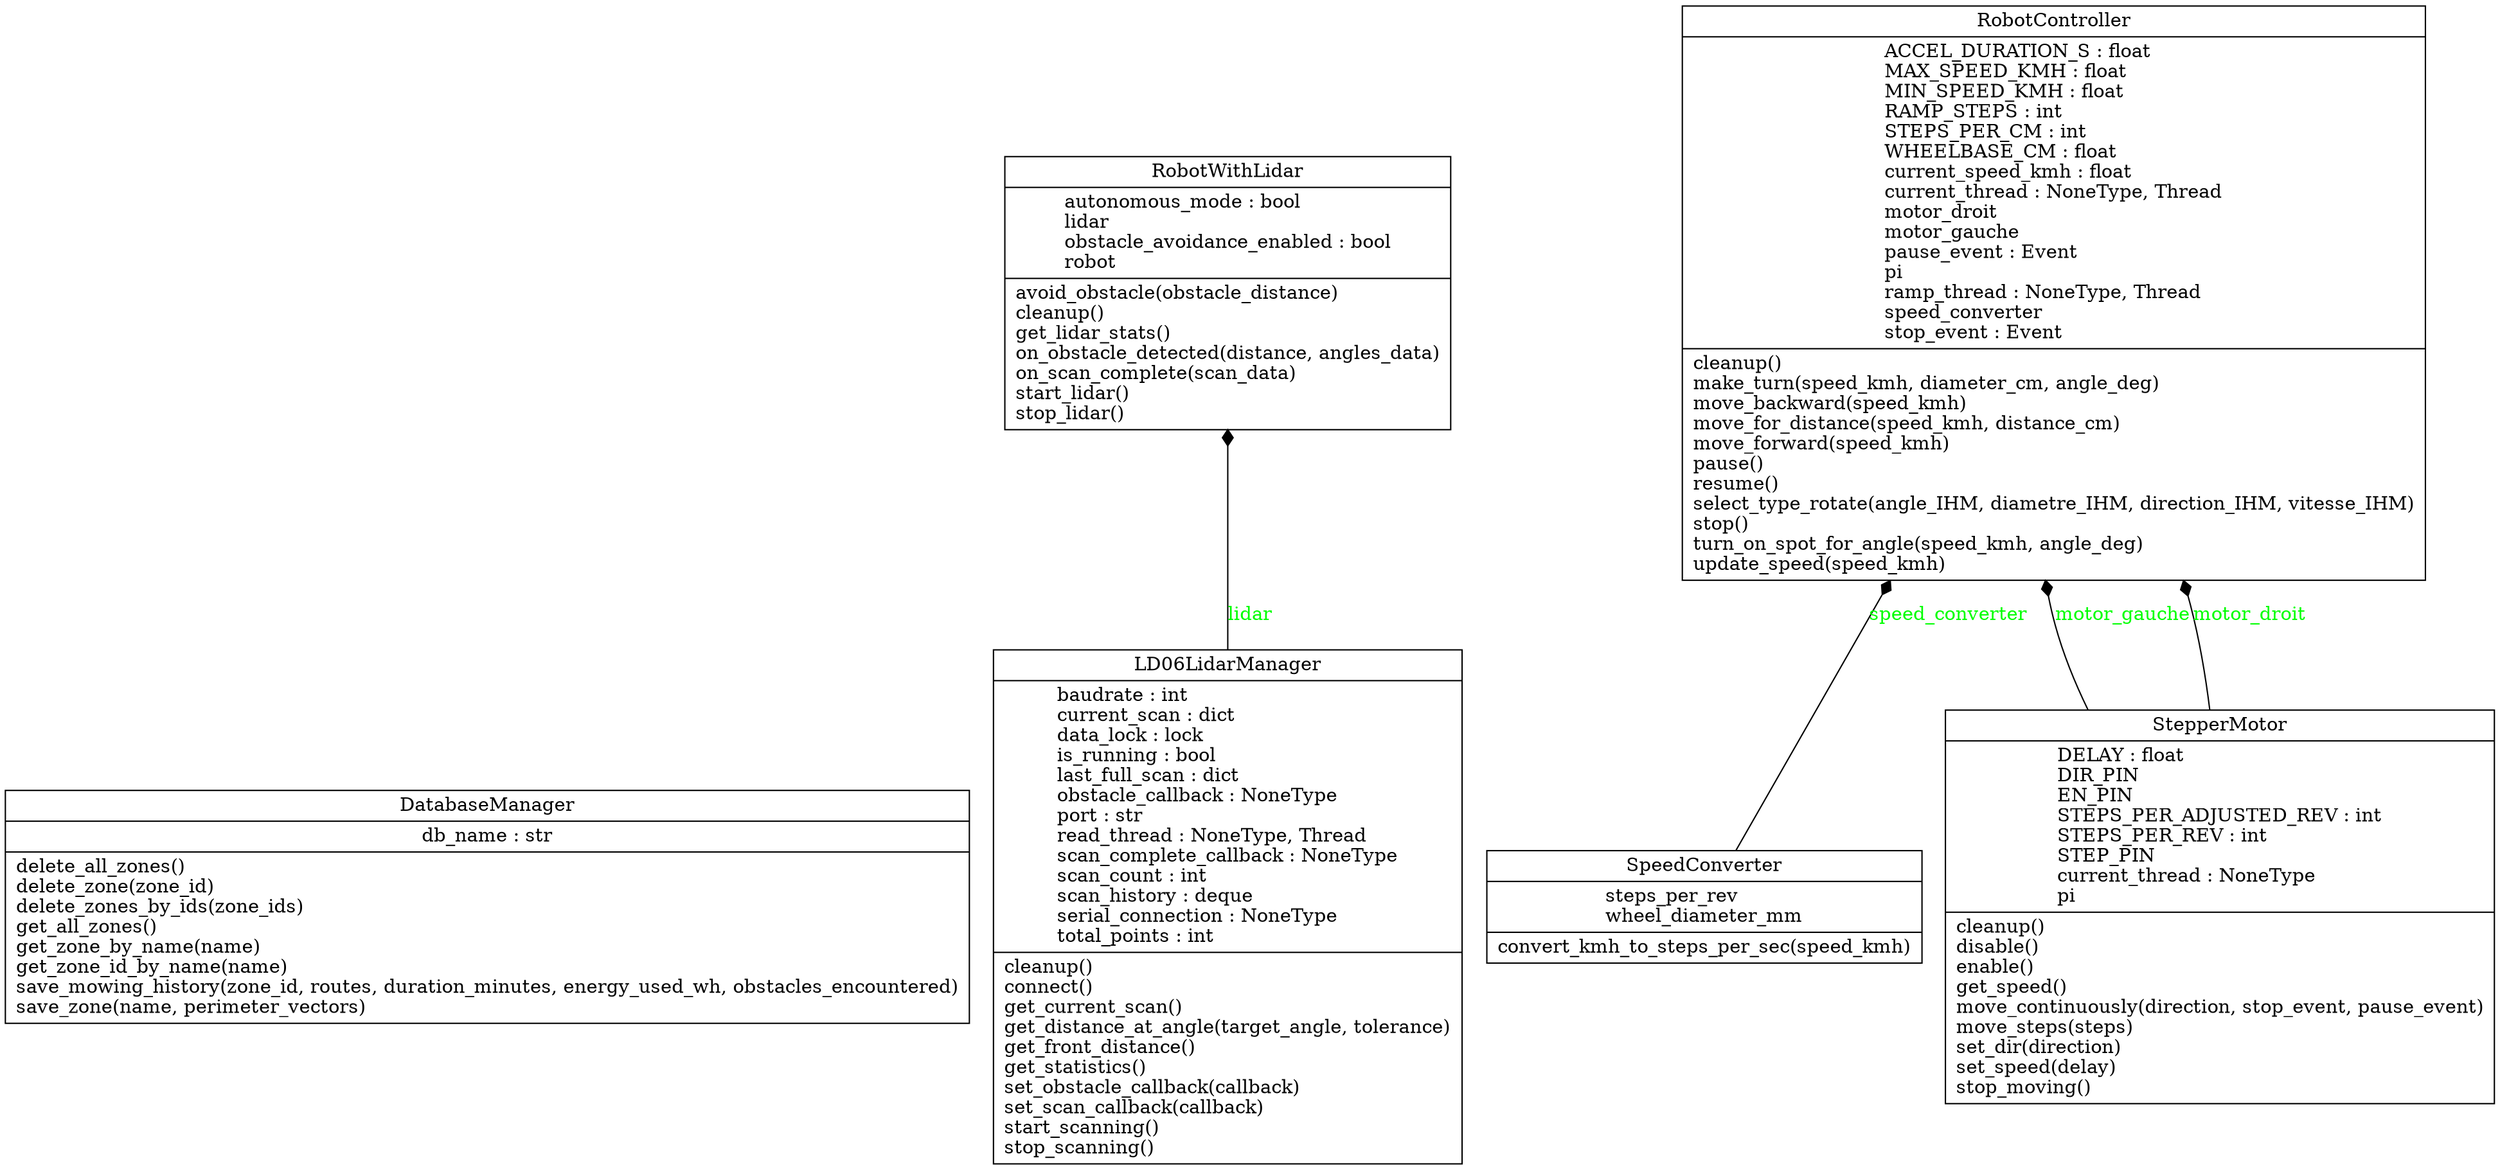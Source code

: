 digraph "classes_RobotController" {
rankdir=BT
charset="utf-8"
"database_manager.DatabaseManager" [color="black", fontcolor="black", label=<{DatabaseManager|db_name : str<br ALIGN="LEFT"/>|delete_all_zones()<br ALIGN="LEFT"/>delete_zone(zone_id)<br ALIGN="LEFT"/>delete_zones_by_ids(zone_ids)<br ALIGN="LEFT"/>get_all_zones()<br ALIGN="LEFT"/>get_zone_by_name(name)<br ALIGN="LEFT"/>get_zone_id_by_name(name)<br ALIGN="LEFT"/>save_mowing_history(zone_id, routes, duration_minutes, energy_used_wh, obstacles_encountered)<br ALIGN="LEFT"/>save_zone(name, perimeter_vectors)<br ALIGN="LEFT"/>}>, shape="record", style="solid"];
"lidar_ld06_manager.LD06LidarManager" [color="black", fontcolor="black", label=<{LD06LidarManager|baudrate : int<br ALIGN="LEFT"/>current_scan : dict<br ALIGN="LEFT"/>data_lock : lock<br ALIGN="LEFT"/>is_running : bool<br ALIGN="LEFT"/>last_full_scan : dict<br ALIGN="LEFT"/>obstacle_callback : NoneType<br ALIGN="LEFT"/>port : str<br ALIGN="LEFT"/>read_thread : NoneType, Thread<br ALIGN="LEFT"/>scan_complete_callback : NoneType<br ALIGN="LEFT"/>scan_count : int<br ALIGN="LEFT"/>scan_history : deque<br ALIGN="LEFT"/>serial_connection : NoneType<br ALIGN="LEFT"/>total_points : int<br ALIGN="LEFT"/>|cleanup()<br ALIGN="LEFT"/>connect()<br ALIGN="LEFT"/>get_current_scan()<br ALIGN="LEFT"/>get_distance_at_angle(target_angle, tolerance)<br ALIGN="LEFT"/>get_front_distance()<br ALIGN="LEFT"/>get_statistics()<br ALIGN="LEFT"/>set_obstacle_callback(callback)<br ALIGN="LEFT"/>set_scan_callback(callback)<br ALIGN="LEFT"/>start_scanning()<br ALIGN="LEFT"/>stop_scanning()<br ALIGN="LEFT"/>}>, shape="record", style="solid"];
"robot_controller_class.RobotController" [color="black", fontcolor="black", label=<{RobotController|ACCEL_DURATION_S : float<br ALIGN="LEFT"/>MAX_SPEED_KMH : float<br ALIGN="LEFT"/>MIN_SPEED_KMH : float<br ALIGN="LEFT"/>RAMP_STEPS : int<br ALIGN="LEFT"/>STEPS_PER_CM : int<br ALIGN="LEFT"/>WHEELBASE_CM : float<br ALIGN="LEFT"/>current_speed_kmh : float<br ALIGN="LEFT"/>current_thread : NoneType, Thread<br ALIGN="LEFT"/>motor_droit<br ALIGN="LEFT"/>motor_gauche<br ALIGN="LEFT"/>pause_event : Event<br ALIGN="LEFT"/>pi<br ALIGN="LEFT"/>ramp_thread : NoneType, Thread<br ALIGN="LEFT"/>speed_converter<br ALIGN="LEFT"/>stop_event : Event<br ALIGN="LEFT"/>|cleanup()<br ALIGN="LEFT"/>make_turn(speed_kmh, diameter_cm, angle_deg)<br ALIGN="LEFT"/>move_backward(speed_kmh)<br ALIGN="LEFT"/>move_for_distance(speed_kmh, distance_cm)<br ALIGN="LEFT"/>move_forward(speed_kmh)<br ALIGN="LEFT"/>pause()<br ALIGN="LEFT"/>resume()<br ALIGN="LEFT"/>select_type_rotate(angle_IHM, diametre_IHM, direction_IHM, vitesse_IHM)<br ALIGN="LEFT"/>stop()<br ALIGN="LEFT"/>turn_on_spot_for_angle(speed_kmh, angle_deg)<br ALIGN="LEFT"/>update_speed(speed_kmh)<br ALIGN="LEFT"/>}>, shape="record", style="solid"];
"lidar_ld06_manager.RobotWithLidar" [color="black", fontcolor="black", label=<{RobotWithLidar|autonomous_mode : bool<br ALIGN="LEFT"/>lidar<br ALIGN="LEFT"/>obstacle_avoidance_enabled : bool<br ALIGN="LEFT"/>robot<br ALIGN="LEFT"/>|avoid_obstacle(obstacle_distance)<br ALIGN="LEFT"/>cleanup()<br ALIGN="LEFT"/>get_lidar_stats()<br ALIGN="LEFT"/>on_obstacle_detected(distance, angles_data)<br ALIGN="LEFT"/>on_scan_complete(scan_data)<br ALIGN="LEFT"/>start_lidar()<br ALIGN="LEFT"/>stop_lidar()<br ALIGN="LEFT"/>}>, shape="record", style="solid"];
"SpeedConverter.SpeedConverter" [color="black", fontcolor="black", label=<{SpeedConverter|steps_per_rev<br ALIGN="LEFT"/>wheel_diameter_mm<br ALIGN="LEFT"/>|convert_kmh_to_steps_per_sec(speed_kmh)<br ALIGN="LEFT"/>}>, shape="record", style="solid"];
"stepper_motor_class.StepperMotor" [color="black", fontcolor="black", label=<{StepperMotor|DELAY : float<br ALIGN="LEFT"/>DIR_PIN<br ALIGN="LEFT"/>EN_PIN<br ALIGN="LEFT"/>STEPS_PER_ADJUSTED_REV : int<br ALIGN="LEFT"/>STEPS_PER_REV : int<br ALIGN="LEFT"/>STEP_PIN<br ALIGN="LEFT"/>current_thread : NoneType<br ALIGN="LEFT"/>pi<br ALIGN="LEFT"/>|cleanup()<br ALIGN="LEFT"/>disable()<br ALIGN="LEFT"/>enable()<br ALIGN="LEFT"/>get_speed()<br ALIGN="LEFT"/>move_continuously(direction, stop_event, pause_event)<br ALIGN="LEFT"/>move_steps(steps)<br ALIGN="LEFT"/>set_dir(direction)<br ALIGN="LEFT"/>set_speed(delay)<br ALIGN="LEFT"/>stop_moving()<br ALIGN="LEFT"/>}>, shape="record", style="solid"];
"SpeedConverter.SpeedConverter" -> "robot_controller_class.RobotController" [arrowhead="diamond", arrowtail="none", fontcolor="green", label="speed_converter", style="solid"];
"lidar_ld06_manager.LD06LidarManager" -> "lidar_ld06_manager.RobotWithLidar" [arrowhead="diamond", arrowtail="none", fontcolor="green", label="lidar", style="solid"];
"stepper_motor_class.StepperMotor" -> "robot_controller_class.RobotController" [arrowhead="diamond", arrowtail="none", fontcolor="green", label="motor_gauche", style="solid"];
"stepper_motor_class.StepperMotor" -> "robot_controller_class.RobotController" [arrowhead="diamond", arrowtail="none", fontcolor="green", label="motor_droit", style="solid"];
}
